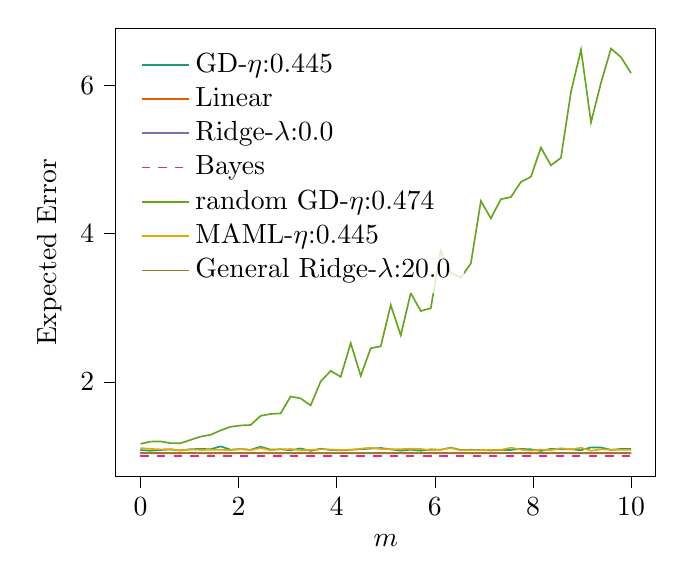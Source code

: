 % This file was created with tikzplotlib v0.10.1.
\begin{tikzpicture}

\definecolor{chocolate217952}{RGB}{217,95,2}
\definecolor{darkcyan27158119}{RGB}{27,158,119}
\definecolor{darkgoldenrod16611829}{RGB}{166,118,29}
\definecolor{darkgray176}{RGB}{176,176,176}
\definecolor{deeppink23141138}{RGB}{231,41,138}
\definecolor{lightslategray117112179}{RGB}{117,112,179}
\definecolor{olivedrab10216630}{RGB}{102,166,30}
\definecolor{orange2301712}{RGB}{230,171,2}

\begin{axis}[
legend cell align={left},
legend style={
  fill opacity=0.8,
  draw opacity=1,
  text opacity=1,
  at={(0.03,0.97)},
  anchor=north west,
  draw=none
},
tick align=outside,
tick pos=left,
x grid style={darkgray176},
xlabel={\(\displaystyle m\)},
xmin=-0.5, xmax=10.5,
xtick style={color=black},
y grid style={darkgray176},
ylabel={Expected Error},
ymin=0.725, ymax=6.771,
ytick style={color=black}
]
\addplot [semithick, darkcyan27158119]
table {%
0 1.083
0.204 1.073
0.408 1.083
0.612 1.09
0.816 1.077
1.02 1.093
1.224 1.098
1.429 1.093
1.633 1.132
1.837 1.087
2.041 1.096
2.245 1.086
2.449 1.127
2.653 1.088
2.857 1.093
3.061 1.079
3.265 1.104
3.469 1.071
3.673 1.1
3.878 1.083
4.082 1.078
4.286 1.086
4.49 1.093
4.694 1.102
4.898 1.11
5.102 1.092
5.306 1.074
5.51 1.087
5.714 1.073
5.918 1.092
6.122 1.086
6.327 1.114
6.531 1.083
6.735 1.086
6.939 1.082
7.143 1.077
7.347 1.081
7.551 1.084
7.755 1.098
7.959 1.092
8.163 1.07
8.367 1.099
8.571 1.094
8.776 1.093
8.98 1.08
9.184 1.118
9.388 1.116
9.592 1.085
9.796 1.097
10 1.098
};
\addlegendentry{GD-$\eta$:0.445}
\addplot [semithick, chocolate217952]
table {%
0 1.042
0.204 1.041
0.408 1.042
0.612 1.041
0.816 1.04
1.02 1.042
1.224 1.041
1.429 1.04
1.633 1.042
1.837 1.042
2.041 1.042
2.245 1.042
2.449 1.041
2.653 1.041
2.857 1.04
3.061 1.041
3.265 1.042
3.469 1.041
3.673 1.041
3.878 1.041
4.082 1.041
4.286 1.041
4.49 1.041
4.694 1.041
4.898 1.042
5.102 1.042
5.306 1.042
5.51 1.041
5.714 1.041
5.918 1.042
6.122 1.042
6.327 1.041
6.531 1.042
6.735 1.041
6.939 1.042
7.143 1.041
7.347 1.041
7.551 1.042
7.755 1.042
7.959 1.04
8.163 1.042
8.367 1.041
8.571 1.042
8.776 1.041
8.98 1.041
9.184 1.042
9.388 1.042
9.592 1.041
9.796 1.042
10 1.041
};
\addlegendentry{Linear}
\addplot [semithick, lightslategray117112179]
table {%
0 1.042
0.204 1.041
0.408 1.042
0.612 1.041
0.816 1.04
1.02 1.042
1.224 1.041
1.429 1.04
1.633 1.042
1.837 1.042
2.041 1.042
2.245 1.042
2.449 1.041
2.653 1.041
2.857 1.04
3.061 1.041
3.265 1.042
3.469 1.041
3.673 1.041
3.878 1.041
4.082 1.041
4.286 1.041
4.49 1.041
4.694 1.041
4.898 1.042
5.102 1.042
5.306 1.042
5.51 1.041
5.714 1.041
5.918 1.042
6.122 1.042
6.327 1.041
6.531 1.042
6.735 1.041
6.939 1.042
7.143 1.041
7.347 1.041
7.551 1.042
7.755 1.042
7.959 1.04
8.163 1.042
8.367 1.041
8.571 1.042
8.776 1.041
8.98 1.041
9.184 1.042
9.388 1.042
9.592 1.041
9.796 1.042
10 1.041
};
\addlegendentry{Ridge-$\lambda$:0.0}
\addplot [semithick, deeppink23141138, dashed]
table {%
0 1.0
0.204 1.0
0.408 1.0
0.612 1.0
0.816 1.0
1.02 1.0
1.224 1.0
1.429 1.0
1.633 1.0
1.837 1.0
2.041 1.0
2.245 1.0
2.449 1.0
2.653 1.0
2.857 1.0
3.061 1.0
3.265 1.0
3.469 1.0
3.673 1.0
3.878 1.0
4.082 1.0
4.286 1.0
4.49 1.0
4.694 1.0
4.898 1.0
5.102 1.0
5.306 1.0
5.51 1.0
5.714 1.0
5.918 1.0
6.122 1.0
6.327 1.0
6.531 1.0
6.735 1.0
6.939 1.0
7.143 1.0
7.347 1.0
7.551 1.0
7.755 1.0
7.959 1.0
8.163 1.0
8.367 1.0
8.571 1.0
8.776 1.0
8.98 1.0
9.184 1.0
9.388 1.0
9.592 1.0
9.796 1.0
10 1.0
};
\addlegendentry{Bayes}
\addplot [semithick, olivedrab10216630]
table {%
0 1.166
0.204 1.196
0.408 1.199
0.612 1.176
0.816 1.174
1.02 1.219
1.224 1.263
1.429 1.288
1.633 1.347
1.837 1.396
2.041 1.414
2.245 1.42
2.449 1.543
2.653 1.569
2.857 1.576
3.061 1.805
3.265 1.779
3.469 1.684
3.673 2.007
3.878 2.15
4.082 2.07
4.286 2.524
4.49 2.084
4.694 2.455
4.898 2.481
5.102 3.037
5.306 2.629
5.51 3.2
5.714 2.957
5.918 2.995
6.122 3.776
6.327 3.471
6.531 3.409
6.735 3.599
6.939 4.441
7.143 4.207
7.347 4.465
7.551 4.494
7.755 4.698
7.959 4.767
8.163 5.161
8.367 4.922
8.571 5.023
8.776 5.914
8.98 6.482
9.184 5.501
9.388 6.037
9.592 6.496
9.796 6.38
10 6.165
};
\addlegendentry{random GD-$\eta$:0.474}
\addplot [semithick, orange2301712]
table {%
0 1.109
0.204 1.098
0.408 1.091
0.612 1.094
0.816 1.076
1.02 1.09
1.224 1.083
1.429 1.085
1.633 1.086
1.837 1.081
2.041 1.096
2.245 1.081
2.449 1.109
2.653 1.078
2.857 1.093
3.061 1.096
3.265 1.079
3.469 1.085
3.673 1.092
3.878 1.09
4.082 1.084
4.286 1.086
4.49 1.101
4.694 1.113
4.898 1.096
5.102 1.092
5.306 1.094
5.51 1.101
5.714 1.097
5.918 1.08
6.122 1.088
6.327 1.109
6.531 1.078
6.735 1.081
6.939 1.082
7.143 1.085
7.347 1.084
7.551 1.115
7.755 1.087
7.959 1.075
8.163 1.089
8.367 1.082
8.571 1.106
8.776 1.091
8.98 1.113
9.184 1.073
9.388 1.092
9.592 1.088
9.796 1.085
10 1.084
};
\addlegendentry{MAML-$\eta$:0.445}
\addplot [semithick, darkgoldenrod16611829]
table {%
0 1.04
0.204 1.039
0.408 1.04
0.612 1.039
0.816 1.041
1.02 1.041
1.224 1.04
1.429 1.04
1.633 1.04
1.837 1.04
2.041 1.039
2.245 1.04
2.449 1.04
2.653 1.04
2.857 1.039
3.061 1.04
3.265 1.04
3.469 1.04
3.673 1.04
3.878 1.04
4.082 1.041
4.286 1.04
4.49 1.04
4.694 1.04
4.898 1.04
5.102 1.04
5.306 1.04
5.51 1.04
5.714 1.041
5.918 1.04
6.122 1.04
6.327 1.039
6.531 1.039
6.735 1.039
6.939 1.04
7.143 1.04
7.347 1.04
7.551 1.04
7.755 1.04
7.959 1.04
8.163 1.04
8.367 1.04
8.571 1.038
8.776 1.04
8.98 1.04
9.184 1.04
9.388 1.039
9.592 1.039
9.796 1.04
10 1.04
};
\addlegendentry{General Ridge-$\lambda$:20.0}
\end{axis}

\end{tikzpicture}

